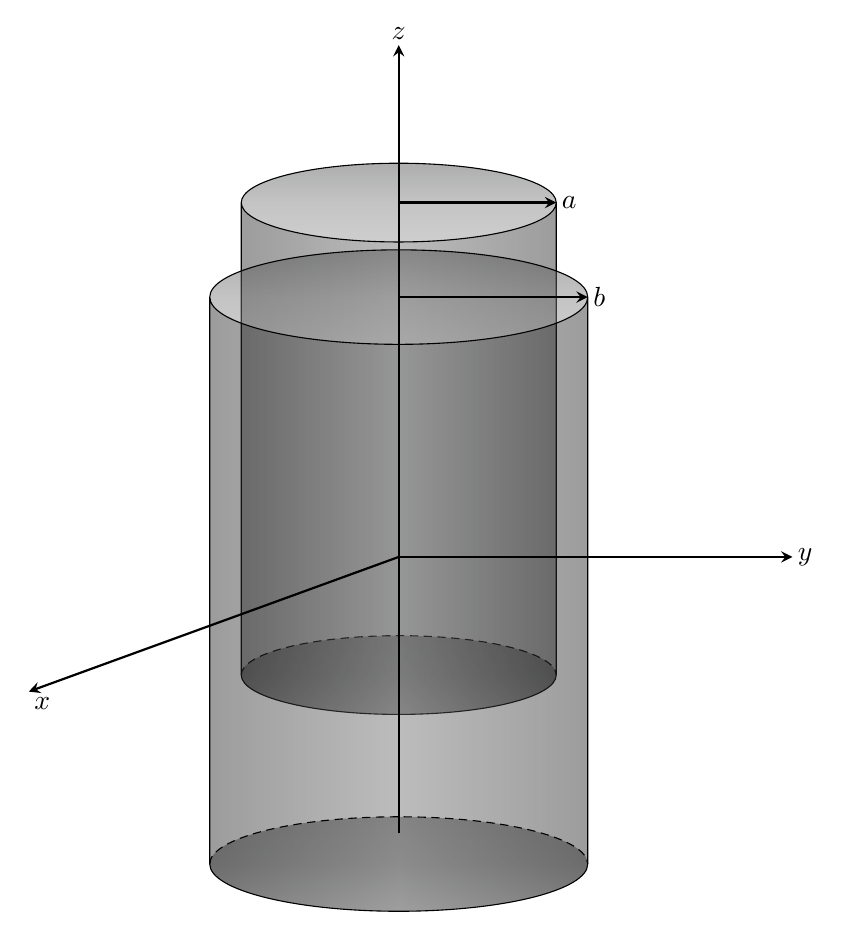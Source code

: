 \begin{tikzpicture}[
  >=stealth, %
  inner sep=0pt, outer sep=2pt,%
  axis/.style={thick,->},
  cylinder/.style={thick}
]
  \sf
  % Colors
  \definecolor{red}{RGB}{221,42,43}
  \definecolor{green}{RGB}{132,184,24}
  \definecolor{blue}{RGB}{0,72,112}
  \definecolor{orange}{RGB}{192,128,64}
  \definecolor{gray}{RGB}{107,108,110}

  \fill[top color=gray!50!black,bottom color=gray!10,middle
    color=gray,shading=axis,opacity=0.25] (0,0) circle (2cm and 0.5cm);
  \fill[left color=gray!50!black,right color=gray!50!black,middle
    color=gray!50,shading=axis,opacity=0.25] (2,0) -- (2,6) arc (360:180:2cm and
  0.5cm) -- (-2,0) arc (180:360:2cm and 0.5cm);
  \fill[top color=gray!90!,bottom color=gray!2,middle color=gray!30,shading=axis,opacity=0.25] (0,6) circle (2cm and 0.5cm);
  \draw (-2,6) -- (-2,0) arc (180:360:2cm and 0.5cm) -- (2,6) ++ (-2,0) circle (2cm and 0.5cm);
  \draw[densely dashed] (-2,0) arc (180:0:2cm and 0.5cm);

  \begin{scope}[scale=1.2,yshift=-2cm]
    \fill[top color=gray!50!black,bottom color=gray!10,middle
      color=gray,shading=axis,opacity=0.25] (0,0) circle (2cm and 0.5cm);
    \fill[left color=gray!50!black,right color=gray!50!black,middle
      color=gray!50,shading=axis,opacity=0.25] (2,0) -- (2,6) arc (360:180:2cm and
    0.5cm) -- (-2,0) arc (180:360:2cm and 0.5cm);
    \fill[top color=gray!90!,bottom color=gray!2,middle color=gray!30,shading=axis,opacity=0.25] (0,6) circle (2cm and 0.5cm);
    \draw (-2,6) -- (-2,0) arc (180:360:2cm and 0.5cm) -- (2,6) ++ (-2,0) circle (2cm and 0.5cm);
    \draw[densely dashed] (-2,0) arc (180:0:2cm and 0.5cm);
    \draw[axis] (0,6) -- (2,6) node[anchor=west] {$b$};
  \end{scope}

  %% Axis
  \draw[axis] (0,-2) -- (0,+8) node[anchor=south] {$z$};
  \draw[axis] (0,+1.5) -- (+5,+1.5) node[anchor=west] {$y$};
  \draw[axis,rotate around={200:(0,1.5)}] (0,+1.5) -- (+5,+1.5) node[anchor=north west] {$x$};

  \draw[axis] (0,6) -- (2,6) node[anchor=west] {$a$};

\end{tikzpicture}%

%% Configure (x)emacs for this file ...
%% Local Variables:
%% mode: latex
%% End:
